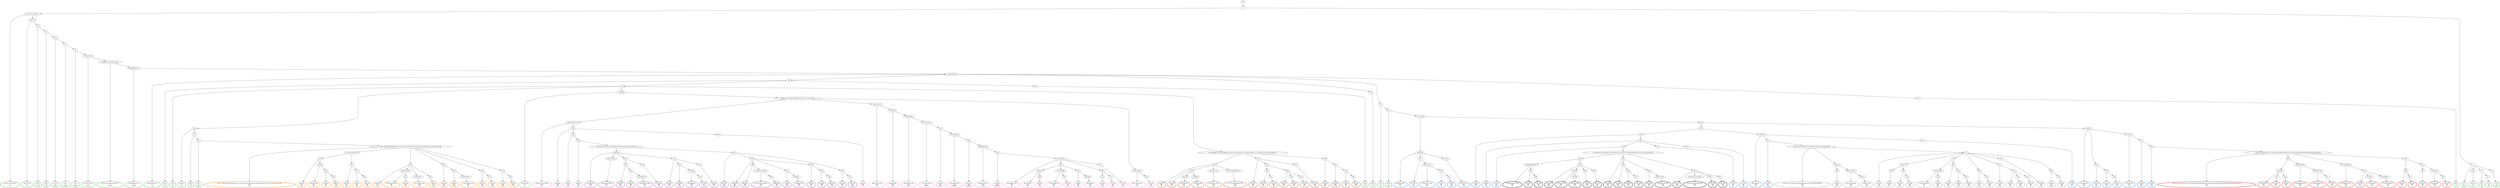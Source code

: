 digraph T {
	{
		rank=same
		397 [penwidth=3,colorscheme=set19,color=3,label="1;2;4;5;7;10;14;15_P\nP\n1.2%"]
		395 [penwidth=3,colorscheme=set19,color=3,label="16;17;18_P\nP\n1.3%"]
		393 [penwidth=3,colorscheme=set19,color=3,label="19_P\nP\n0.24%"]
		391 [penwidth=3,colorscheme=set19,color=3,label="20_P\nP\n1.8%"]
		389 [penwidth=3,colorscheme=set19,color=3,label="21;22_P\nP\n0.36%"]
		387 [penwidth=3,colorscheme=set19,color=3,label="23_P\nP\n0.084%"]
		385 [penwidth=3,colorscheme=set19,color=3,label="24_P\nP\n0.069%"]
		383 [penwidth=3,colorscheme=set19,color=3,label="25;26;27;28_P\nP\n0.019%"]
		381 [penwidth=3,colorscheme=set19,color=3,label="29;30;31;32;33;34;35;36;37_P\nP\n0.017%"]
		379 [penwidth=3,colorscheme=set19,color=3,label="38;39;40;41;42_P\nP\n0.028%"]
		377 [penwidth=3,colorscheme=set19,color=3,label="43;44;45;46;47_P\nP\n5.7%"]
		375 [penwidth=3,colorscheme=set19,color=3,label="48_P\nP\n3.2%"]
		373 [penwidth=3,colorscheme=set19,color=3,label="50_P\nP\n11%"]
		371 [penwidth=3,colorscheme=set19,color=3,label="51;56_P\nP\n3.1%"]
		369 [penwidth=3,colorscheme=set19,color=3,label="63_P\nP\n1.7%"]
		367 [penwidth=3,colorscheme=set19,color=3,label="65_P\nP\n5.6%"]
		365 [penwidth=3,colorscheme=set19,color=3,label="53;55;58_P\nP\n7%"]
		363 [penwidth=3,colorscheme=set19,color=3,label="54_P\nP\n6.7%"]
		361 [penwidth=3,colorscheme=set19,color=3,label="49_P\nP\n5.2%"]
		359 [penwidth=3,colorscheme=set19,color=3,label="52_P\nP\n7.3%"]
		357 [penwidth=3,colorscheme=set19,color=3,label="60_P\nP\n5.8%"]
		355 [penwidth=3,colorscheme=set19,color=3,label="59_P\nP\n5.7%"]
		353 [penwidth=3,colorscheme=set19,color=3,label="3_P\nP\n2.5%"]
		351 [penwidth=3,colorscheme=set19,color=3,label="6;8;11_P\nP\n6.2%"]
		349 [penwidth=3,colorscheme=set19,color=3,label="9_P\nP\n6%"]
		347 [penwidth=3,colorscheme=set19,color=3,label="12_P\nP\n6%"]
		345 [penwidth=3,colorscheme=set19,color=3,label="13_P\nP\n6.2%"]
		342 [penwidth=3,colorscheme=set19,color=2,label="95;99;104_M1\nM1\n4%"]
		340 [penwidth=3,colorscheme=set19,color=2,label="107_M1\nM1\n1.4%"]
		338 [penwidth=3,colorscheme=set19,color=2,label="116;123;127_M1\nM1\n2.6%"]
		336 [penwidth=3,colorscheme=set19,color=2,label="133_M1\nM1\n1%"]
		334 [penwidth=3,colorscheme=set19,color=2,label="141_M1\nM1\n6.8%"]
		332 [penwidth=3,colorscheme=set19,color=2,label="110;115_M1\nM1\n5.2%"]
		328 [penwidth=3,colorscheme=set19,color=2,label="103_M1\nM1\n3.6%"]
		326 [penwidth=3,colorscheme=set19,color=2,label="109_M1\nM1\n5.1%"]
		324 [penwidth=3,colorscheme=set19,color=2,label="114_M1\nM1\n5.3%"]
		322 [penwidth=3,colorscheme=set19,color=2,label="122_M1\nM1\n7%"]
		320 [penwidth=3,colorscheme=set19,color=2,label="131_M1\nM1\n6%"]
		318 [penwidth=3,colorscheme=set19,color=2,label="106;108_M1\nM1\n1.2%"]
		316 [penwidth=3,colorscheme=set19,color=2,label="113_M1\nM1\n7.6%"]
		314 [penwidth=3,colorscheme=set19,color=2,label="121_M1\nM1\n6%"]
		312 [penwidth=3,colorscheme=set19,color=2,label="102;105_M1\nM1\n15%"]
		310 [penwidth=3,colorscheme=set19,color=2,label="120_M1\nM1\n1.8%"]
		308 [penwidth=3,colorscheme=set19,color=2,label="126_M1\nM1\n4.4%"]
		306 [penwidth=3,colorscheme=set19,color=2,label="136_M1\nM1\n7.2%"]
		304 [penwidth=3,colorscheme=set19,color=2,label="125;130_M1\nM1\n2.9%"]
		302 [penwidth=3,colorscheme=set19,color=2,label="135_M1\nM1\n0.78%"]
		300 [penwidth=3,colorscheme=set19,color=2,label="139_M1\nM1\n5.5%"]
		297 [penwidth=3,colorscheme=set19,color=8,label="160;165;174;176_M2\nM2\n2.1%"]
		295 [penwidth=3,colorscheme=set19,color=8,label="180_M2\nM2\n4.4%"]
		293 [penwidth=3,colorscheme=set19,color=8,label="185_M2\nM2\n2.6%"]
		291 [penwidth=3,colorscheme=set19,color=8,label="190_M2\nM2\n5.1%"]
		289 [penwidth=3,colorscheme=set19,color=8,label="189_M2\nM2\n7.7%"]
		287 [penwidth=3,colorscheme=set19,color=8,label="164;170;173_M2\nM2\n9.7%"]
		285 [penwidth=3,colorscheme=set19,color=8,label="184;188_M2\nM2\n4.9%"]
		283 [penwidth=3,colorscheme=set19,color=8,label="196;200;204_M2\nM2\n0.58%"]
		281 [penwidth=3,colorscheme=set19,color=8,label="211;213;220_M2\nM2\n0.094%"]
		279 [penwidth=3,colorscheme=set19,color=8,label="222_M2\nM2\n0.24%"]
		277 [penwidth=3,colorscheme=set19,color=8,label="232;238;243_M2\nM2\n0.00092%"]
		275 [penwidth=3,colorscheme=set19,color=8,label="250_M2\nM2\n0.0092%"]
		273 [penwidth=3,colorscheme=set19,color=8,label="268;293;310_M2\nM2\n0.01%"]
		271 [penwidth=3,colorscheme=set19,color=8,label="322_M2\nM2\n0.0065%"]
		269 [penwidth=3,colorscheme=set19,color=8,label="333;346;347_M2\nM2\n4%"]
		266 [penwidth=3,colorscheme=set19,color=8,label="367;374_M2\nM2\n1.6%"]
		264 [penwidth=3,colorscheme=set19,color=8,label="380_M2\nM2\n5.5%"]
		262 [penwidth=3,colorscheme=set19,color=8,label="373;379;386_M2\nM2\n1.6%"]
		260 [penwidth=3,colorscheme=set19,color=8,label="397_M2\nM2\n5.1%"]
		258 [penwidth=3,colorscheme=set19,color=8,label="378_M2\nM2\n3.9%"]
		256 [penwidth=3,colorscheme=set19,color=8,label="385;390_M2\nM2\n5.8%"]
		253 [penwidth=3,colorscheme=set19,color=8,label="372_M2\nM2\n5.3%"]
		251 [penwidth=3,colorscheme=set19,color=8,label="377_M2\nM2\n10%"]
		249 [penwidth=3,colorscheme=set19,color=8,label="371_M2\nM2\n11%"]
		247 [penwidth=3,colorscheme=set19,color=8,label="169;179;183_M2\nM2\n2.1%"]
		245 [penwidth=3,colorscheme=set19,color=8,label="195_M2\nM2\n6.3%"]
		243 [penwidth=3,colorscheme=set19,color=9,label="149;152;157;163;187;192;199;209;218;221;226;228;234;240_M3\nM3\n1.2%"]
		240 [penwidth=3,colorscheme=set19,color=9,label="285_M3\nM3\n8.2%"]
		238 [penwidth=3,colorscheme=set19,color=9,label="305;313;326_M3\nM3\n3.4%"]
		236 [penwidth=3,colorscheme=set19,color=9,label="349;357_M3\nM3\n5.4%"]
		234 [penwidth=3,colorscheme=set19,color=9,label="251_M3\nM3\n1.2%"]
		231 [penwidth=3,colorscheme=set19,color=9,label="284_M3\nM3\n9.7%"]
		229 [penwidth=3,colorscheme=set19,color=9,label="297_M3\nM3\n1.4%"]
		227 [penwidth=3,colorscheme=set19,color=9,label="312_M3\nM3\n6.3%"]
		224 [penwidth=3,colorscheme=set19,color=9,label="276;283;296_M3\nM3\n1%"]
		222 [penwidth=3,colorscheme=set19,color=9,label="325_M3\nM3\n8.8%"]
		220 [penwidth=3,colorscheme=set19,color=9,label="295_M3\nM3\n4.3%"]
		218 [penwidth=3,colorscheme=set19,color=9,label="304_M3\nM3\n1.4%"]
		216 [penwidth=3,colorscheme=set19,color=9,label="336_M3\nM3\n5.6%"]
		214 [penwidth=3,colorscheme=set19,color=9,label="294_M3\nM3\n2.2%"]
		212 [penwidth=3,colorscheme=set19,color=9,label="324_M3\nM3\n6.8%"]
		210 [penwidth=3,colorscheme=set19,color=9,label="311_M3\nM3\n2.6%"]
		208 [penwidth=3,colorscheme=set19,color=9,label="323_M3\nM3\n1.1%"]
		206 [penwidth=3,colorscheme=set19,color=9,label="335_M3\nM3\n8.4%"]
		204 [penwidth=3,colorscheme=set19,color=9,label="356_M3\nM3\n5%"]
		202 [penwidth=3,colorscheme=set19,color=9,label="334_M3\nM3\n7.8%"]
		200 [penwidth=3,colorscheme=set19,color=9,label="348_M3\nM3\n0.48%"]
		198 [penwidth=3,colorscheme=set19,color=9,label="355_M3\nM3\n7.6%"]
		195 [penwidth=3,colorscheme=set19,color=7,label="246_M4\nM4\n2.4%"]
		193 [penwidth=3,colorscheme=set19,color=7,label="254_M4\nM4\n4.4%"]
		191 [penwidth=3,colorscheme=set19,color=7,label="280;290_M4\nM4\n5.4%"]
		189 [penwidth=3,colorscheme=set19,color=7,label="300;306_M4\nM4\n7.6%"]
		187 [penwidth=3,colorscheme=set19,color=7,label="258;265;272_M4\nM4\n8.4%"]
		185 [penwidth=3,colorscheme=set19,color=7,label="271;279;289;299;316_M4\nM4\n5.8%"]
		183 [penwidth=3,colorscheme=set19,color=7,label="253_M4\nM4\n7.8%"]
		180 [penwidth=3,colorscheme=set19,color=7,label="264_M4\nM4\n12%"]
		178 [penwidth=3,colorscheme=set19,color=7,label="315_M4\nM4\n5.8%"]
		176 [penwidth=3,colorscheme=set19,color=7,label="288_M4\nM4\n4.5%"]
		174 [penwidth=3,colorscheme=set19,color=7,label="298_M4\nM4\n8.1%"]
		172 [penwidth=3,colorscheme=set19,color=7,label="314_M4\nM4\n6.1%"]
		170 [penwidth=3,colorscheme=set19,color=7,label="287_M4\nM4\n5.2%"]
		168 [penwidth=3,colorscheme=set19,color=7,label="256_M4\nM4\n3.9%"]
		166 [penwidth=3,colorscheme=set19,color=7,label="263_M4\nM4\n0.51%"]
		164 [penwidth=3,colorscheme=set19,color=7,label="278_M4\nM4\n5%"]
		162 [penwidth=3,colorscheme=set19,color=7,label="286_M4\nM4\n6.8%"]
		160 [penwidth=3,colorscheme=set19,color=5,label="68;71;73;81;84;87;89;92;93;101;112;118;124;128;143;146;155;161;202;206;215;227;235;242;247;266_M5\nM5\n3.3%"]
		157 [penwidth=3,colorscheme=set19,color=5,label="329_M5\nM5\n5.1%"]
		155 [penwidth=3,colorscheme=set19,color=5,label="343;353_M5\nM5\n3.1%"]
		153 [penwidth=3,colorscheme=set19,color=5,label="360_M5\nM5\n5%"]
		151 [penwidth=3,colorscheme=set19,color=5,label="368_M5\nM5\n6.8%"]
		149 [penwidth=3,colorscheme=set19,color=5,label="342_M5\nM5\n4.3%"]
		147 [penwidth=3,colorscheme=set19,color=5,label="352_M5\nM5\n2.3%"]
		145 [penwidth=3,colorscheme=set19,color=5,label="363_M5\nM5\n5.5%"]
		143 [penwidth=3,colorscheme=set19,color=5,label="281_M5\nM5\n2.5%"]
		141 [penwidth=3,colorscheme=set19,color=5,label="308;318;328_M5\nM5\n3%"]
		139 [penwidth=3,colorscheme=set19,color=5,label="341_M5\nM5\n5.7%"]
		137 [penwidth=3,colorscheme=set19,color=5,label="327;340;351_M5\nM5\n8.6%"]
		135 [penwidth=3,colorscheme=set19,color=5,label="339_M5\nM5\n6.9%"]
		133 [penwidth=3,colorscheme=set19,color=5,label="301_M5\nM5\n0.73%"]
		131 [penwidth=3,colorscheme=set19,color=5,label="338_M5\nM5\n0.54%"]
		129 [penwidth=3,colorscheme=set19,color=5,label="350;359;362_M5\nM5\n10%"]
		127 [penwidth=3,colorscheme=set19,color=5,label="307_M5\nM5\n1.4%"]
		125 [penwidth=3,colorscheme=set19,color=5,label="337_M5\nM5\n8.2%"]
		123 [penwidth=3,colorscheme=set19,color=5,label="317_M5\nM5\n8.6%"]
		121 [penwidth=3,colorscheme=set19,color=5,label="358_M5\nM5\n8.7%"]
		118 [penwidth=3,colorscheme=set19,color=4,label="381;399_M6\nM6\n4.9%"]
		116 [penwidth=3,colorscheme=set19,color=4,label="402;410;420_M6\nM6\n6.1%"]
		113 [penwidth=3,colorscheme=set19,color=4,label="419_M6\nM6\n0.97%"]
		111 [penwidth=3,colorscheme=set19,color=4,label="440_M6\nM6\n2.8%"]
		109 [penwidth=3,colorscheme=set19,color=4,label="453;460;470_M6\nM6\n6%"]
		107 [penwidth=3,colorscheme=set19,color=4,label="428_M6\nM6\n7.6%"]
		105 [penwidth=3,colorscheme=set19,color=4,label="418_M6\nM6\n3.1%"]
		103 [penwidth=3,colorscheme=set19,color=4,label="439_M6\nM6\n4.9%"]
		101 [penwidth=3,colorscheme=set19,color=4,label="452;469_M6\nM6\n0.6%"]
		99 [penwidth=3,colorscheme=set19,color=4,label="473_M6\nM6\n5.1%"]
		97 [penwidth=3,colorscheme=set19,color=4,label="451_M6\nM6\n6.1%"]
		95 [penwidth=3,colorscheme=set19,color=4,label="387_M6\nM6\n0.94%"]
		93 [penwidth=3,colorscheme=set19,color=4,label="398_M6\nM6\n0.94%"]
		91 [penwidth=3,colorscheme=set19,color=4,label="408_M6\nM6\n3.3%"]
		89 [penwidth=3,colorscheme=set19,color=4,label="417;427;450;459_M6\nM6\n4.5%"]
		87 [penwidth=3,colorscheme=set19,color=4,label="468_M6\nM6\n5.8%"]
		85 [penwidth=3,colorscheme=set19,color=4,label="426_M6\nM6\n4.1%"]
		83 [penwidth=3,colorscheme=set19,color=4,label="449;467_M6\nM6\n8.4%"]
		81 [penwidth=3,colorscheme=set19,color=4,label="438_M6\nM6\n3%"]
		79 [penwidth=3,colorscheme=set19,color=4,label="458_M6\nM6\n2.5%"]
		77 [penwidth=3,colorscheme=set19,color=4,label="466_M6\nM6\n5.4%"]
		75 [penwidth=3,colorscheme=set19,color=4,label="407_M6\nM6\n4.3%"]
		73 [penwidth=3,colorscheme=set19,color=4,label="437_M6\nM6\n8.6%"]
		71 [penwidth=3,colorscheme=set19,color=1,label="148;151;158;162;167;175;178;181;194;198;203;208;217;225;236;248;259;282;292;309;320;330;344;354;364_M7\nM7\n12%"]
		68 [penwidth=3,colorscheme=set19,color=1,label="376;394_M7\nM7\n4.4%"]
		66 [penwidth=3,colorscheme=set19,color=1,label="413_M7\nM7\n14%"]
		64 [penwidth=3,colorscheme=set19,color=1,label="424_M7\nM7\n7.2%"]
		62 [penwidth=3,colorscheme=set19,color=1,label="383;388;393_M7\nM7\n7.4%"]
		60 [penwidth=3,colorscheme=set19,color=1,label="404;423;431_M7\nM7\n4%"]
		58 [penwidth=3,colorscheme=set19,color=1,label="471_M7\nM7\n5.3%"]
		56 [penwidth=3,colorscheme=set19,color=1,label="375;382;392_M7\nM7\n4.4%"]
		54 [penwidth=3,colorscheme=set19,color=1,label="403_M7\nM7\n2.2%"]
		52 [penwidth=3,colorscheme=set19,color=1,label="412;430_M7\nM7\n6.7%"]
		50 [penwidth=3,colorscheme=set19,color=1,label="422;429;442_M7\nM7\n5.4%"]
		47 [penwidth=3,colorscheme=set19,color=1,label="400_M7\nM7\n7%"]
		45 [penwidth=3,colorscheme=set19,color=1,label="462_M7\nM7\n5%"]
		42 [penwidth=3,colorscheme=set19,color=1,label="421_M7\nM7\n5.4%"]
		40 [penwidth=3,colorscheme=set19,color=1,label="441;454_M7\nM7\n3.3%"]
		38 [penwidth=3,colorscheme=set19,color=1,label="461_M7\nM7\n6.1%"]
		34 [penwidth=3,colorscheme=set19,color=10,label="389;396;406;416_M8\nM8\n5%"]
		32 [penwidth=3,colorscheme=set19,color=10,label="436_M8\nM8\n3%"]
		30 [penwidth=3,colorscheme=set19,color=10,label="448_M8\nM8\n5.1%"]
		28 [penwidth=3,colorscheme=set19,color=10,label="405_M8\nM8\n0.38%"]
		26 [penwidth=3,colorscheme=set19,color=10,label="415;435_M8\nM8\n0.7%"]
		24 [penwidth=3,colorscheme=set19,color=10,label="447;465_M8\nM8\n5.4%"]
		22 [penwidth=3,colorscheme=set19,color=10,label="434_M8\nM8\n5.3%"]
		20 [penwidth=3,colorscheme=set19,color=10,label="464_M8\nM8\n6.1%"]
		18 [penwidth=3,colorscheme=set19,color=10,label="395_M8\nM8\n12%"]
		16 [penwidth=3,colorscheme=set19,color=10,label="433_M8\nM8\n8.9%"]
		14 [penwidth=3,colorscheme=set19,color=10,label="446_M8\nM8\n5.1%"]
		12 [penwidth=3,colorscheme=set19,color=10,label="457_M8\nM8\n7.3%"]
		10 [penwidth=3,colorscheme=set19,color=10,label="445_M8\nM8\n7.4%"]
		8 [penwidth=3,colorscheme=set19,color=10,label="463;472;474_M8\nM8\n5.1%"]
		6 [penwidth=3,colorscheme=set19,color=10,label="401_M8\nM8\n4.3%"]
		4 [penwidth=3,colorscheme=set19,color=10,label="414;425;432;444;456_M8\nM8\n7.7%"]
		2 [penwidth=3,colorscheme=set19,color=10,label="443_M8\nM8\n5.9%"]
		0 [penwidth=3,colorscheme=set19,color=10,label="455_M8\nM8\n5.5%"]
	}
	400 [label="GL"]
	399 [label="0"]
	398 [label="1;2;4;5;7;10;14;15"]
	396 [label="16;17;18"]
	394 [label="19"]
	392 [label="20"]
	390 [label="21;22"]
	388 [label="23"]
	386 [label="24"]
	384 [label="25;26;27;28"]
	382 [label="29;30;31;32;33;34;35;36;37"]
	380 [label="38;39;40;41;42"]
	378 [label="43;44;45;46;47"]
	376 [label="48"]
	374 [label="50"]
	372 [label="51;56"]
	370 [label="63"]
	368 [label="65"]
	366 [label="53;55;58"]
	364 [label="54"]
	362 [label="49"]
	360 [label="52"]
	358 [label="60"]
	356 [label="59"]
	354 [label="3"]
	352 [label="6;8;11"]
	350 [label="9"]
	348 [label="12"]
	346 [label="13"]
	344 [label="72;74;79;85"]
	343 [label="95;99;104"]
	341 [label="107"]
	339 [label="116;123;127"]
	337 [label="133"]
	335 [label="141"]
	333 [label="110;115"]
	331 [label="96"]
	330 [label="98"]
	329 [label="103"]
	327 [label="109"]
	325 [label="114"]
	323 [label="122"]
	321 [label="131"]
	319 [label="106;108"]
	317 [label="113"]
	315 [label="121"]
	313 [label="102;105"]
	311 [label="120"]
	309 [label="126"]
	307 [label="136"]
	305 [label="125;130"]
	303 [label="135"]
	301 [label="139"]
	299 [label="62;64;67;70;75;78;83;86;88;91;100;111;117;137;145;154"]
	298 [label="160;165;174;176"]
	296 [label="180"]
	294 [label="185"]
	292 [label="190"]
	290 [label="189"]
	288 [label="164;170;173"]
	286 [label="184;188"]
	284 [label="196;200;204"]
	282 [label="211;213;220"]
	280 [label="222"]
	278 [label="232;238;243"]
	276 [label="250"]
	274 [label="268;293;310"]
	272 [label="322"]
	270 [label="333;346;347"]
	268 [label="361"]
	267 [label="367;374"]
	265 [label="380"]
	263 [label="373;379;386"]
	261 [label="397"]
	259 [label="378"]
	257 [label="385;390"]
	255 [label="366"]
	254 [label="372"]
	252 [label="377"]
	250 [label="371"]
	248 [label="169;179;183"]
	246 [label="195"]
	244 [label="149;152;157;163;187;192;199;209;218;221;226;228;234;240"]
	242 [label="245;252"]
	241 [label="285"]
	239 [label="305;313;326"]
	237 [label="349;357"]
	235 [label="251"]
	233 [label="262;277"]
	232 [label="284"]
	230 [label="297"]
	228 [label="312"]
	226 [label="270"]
	225 [label="276;283;296"]
	223 [label="325"]
	221 [label="295"]
	219 [label="304"]
	217 [label="336"]
	215 [label="294"]
	213 [label="324"]
	211 [label="311"]
	209 [label="323"]
	207 [label="335"]
	205 [label="356"]
	203 [label="334"]
	201 [label="348"]
	199 [label="355"]
	197 [label="57;61;66;69;76;77;80;82;90;94;97;119;129;134;138;142;147;150;156;166;171;177;186;191;207;216;224;230;241"]
	196 [label="246"]
	194 [label="254"]
	192 [label="280;290"]
	190 [label="300;306"]
	188 [label="258;265;272"]
	186 [label="271;279;289;299;316"]
	184 [label="253"]
	182 [label="257"]
	181 [label="264"]
	179 [label="315"]
	177 [label="288"]
	175 [label="298"]
	173 [label="314"]
	171 [label="287"]
	169 [label="256"]
	167 [label="263"]
	165 [label="278"]
	163 [label="286"]
	161 [label="68;71;73;81;84;87;89;92;93;101;112;118;124;128;143;146;155;161;202;206;215;227;235;242;247;266"]
	159 [label="273;291;302;319"]
	158 [label="329"]
	156 [label="343;353"]
	154 [label="360"]
	152 [label="368"]
	150 [label="342"]
	148 [label="352"]
	146 [label="363"]
	144 [label="281"]
	142 [label="308;318;328"]
	140 [label="341"]
	138 [label="327;340;351"]
	136 [label="339"]
	134 [label="301"]
	132 [label="338"]
	130 [label="350;359;362"]
	128 [label="307"]
	126 [label="337"]
	124 [label="317"]
	122 [label="358"]
	120 [label="197;201;205;212;214;223;229;233;239;244;261;269;275;303;332"]
	119 [label="381;399"]
	117 [label="402;410;420"]
	115 [label="409"]
	114 [label="419"]
	112 [label="440"]
	110 [label="453;460;470"]
	108 [label="428"]
	106 [label="418"]
	104 [label="439"]
	102 [label="452;469"]
	100 [label="473"]
	98 [label="451"]
	96 [label="387"]
	94 [label="398"]
	92 [label="408"]
	90 [label="417;427;450;459"]
	88 [label="468"]
	86 [label="426"]
	84 [label="449;467"]
	82 [label="438"]
	80 [label="458"]
	78 [label="466"]
	76 [label="407"]
	74 [label="437"]
	72 [label="148;151;158;162;167;175;178;181;194;198;203;208;217;225;236;248;259;282;292;309;320;330;344;354;364"]
	70 [label="369"]
	69 [label="376;394"]
	67 [label="413"]
	65 [label="424"]
	63 [label="383;388;393"]
	61 [label="404;423;431"]
	59 [label="471"]
	57 [label="375;382;392"]
	55 [label="403"]
	53 [label="412;430"]
	51 [label="422;429;442"]
	49 [label="391"]
	48 [label="400"]
	46 [label="462"]
	44 [label="411"]
	43 [label="421"]
	41 [label="441;454"]
	39 [label="461"]
	37 [label="132;140;144;153;159;168;172;182;193;210;219;231;237;249;255;260;267;274;321;331;345;365;370"]
	36 [label="384"]
	35 [label="389;396;406;416"]
	33 [label="436"]
	31 [label="448"]
	29 [label="405"]
	27 [label="415;435"]
	25 [label="447;465"]
	23 [label="434"]
	21 [label="464"]
	19 [label="395"]
	17 [label="433"]
	15 [label="446"]
	13 [label="457"]
	11 [label="445"]
	9 [label="463;472;474"]
	7 [label="401"]
	5 [label="414;425;432;444;456"]
	3 [label="443"]
	1 [label="455"]
	400 -> 399
	399 -> 398
	399 -> 354
	398 -> 397
	398 -> 396
	396 -> 395
	396 -> 394
	394 -> 393
	394 -> 392
	392 -> 391
	392 -> 390
	390 -> 389
	390 -> 388
	388 -> 387
	388 -> 386
	386 -> 385
	386 -> 384
	384 -> 383
	384 -> 382
	382 -> 381
	382 -> 380
	380 -> 379
	380 -> 378
	378 -> 377
	378 -> 376
	378 -> 362
	378 -> 360
	378 -> 356
	376 -> 375
	376 -> 374
	376 -> 364
	374 -> 373
	374 -> 372
	374 -> 366
	374 -> 197
	372 -> 371
	372 -> 370
	370 -> 369
	370 -> 368
	368 -> 367
	368 -> 161
	366 -> 365
	366 -> 299
	364 -> 363
	362 -> 361
	360 -> 359
	360 -> 358
	358 -> 357
	358 -> 344
	356 -> 355
	354 -> 353
	354 -> 352
	354 -> 350
	354 -> 346
	352 -> 351
	350 -> 349
	350 -> 348
	348 -> 347
	346 -> 345
	344 -> 343
	344 -> 331
	343 -> 342
	343 -> 341
	343 -> 333
	341 -> 340
	341 -> 339
	339 -> 338
	339 -> 337
	337 -> 336
	337 -> 335
	335 -> 334
	333 -> 332
	331 -> 330
	331 -> 313
	330 -> 329
	330 -> 319
	329 -> 328
	329 -> 327
	327 -> 326
	327 -> 325
	327 -> 323
	327 -> 321
	325 -> 324
	325 -> 37
	323 -> 322
	321 -> 320
	319 -> 318
	319 -> 317
	319 -> 315
	317 -> 316
	317 -> 244
	315 -> 314
	313 -> 312
	313 -> 311
	313 -> 305
	311 -> 310
	311 -> 309
	309 -> 308
	309 -> 307
	307 -> 306
	305 -> 304
	305 -> 303
	303 -> 302
	303 -> 301
	301 -> 300
	301 -> 72
	299 -> 298
	299 -> 288
	299 -> 248
	298 -> 297
	298 -> 296
	296 -> 295
	296 -> 294
	296 -> 290
	294 -> 293
	294 -> 292
	292 -> 291
	292 -> 120
	290 -> 289
	288 -> 287
	288 -> 286
	286 -> 285
	286 -> 284
	284 -> 283
	284 -> 282
	282 -> 281
	282 -> 280
	280 -> 279
	280 -> 278
	278 -> 277
	278 -> 276
	276 -> 275
	276 -> 274
	274 -> 273
	274 -> 272
	272 -> 271
	272 -> 270
	270 -> 269
	270 -> 268
	270 -> 255
	270 -> 250
	268 -> 267
	268 -> 263
	268 -> 259
	267 -> 266
	267 -> 265
	265 -> 264
	263 -> 262
	263 -> 261
	261 -> 260
	259 -> 258
	259 -> 257
	257 -> 256
	255 -> 254
	255 -> 252
	254 -> 253
	252 -> 251
	250 -> 249
	248 -> 247
	248 -> 246
	246 -> 245
	244 -> 243
	244 -> 242
	244 -> 235
	242 -> 241
	242 -> 239
	241 -> 240
	239 -> 238
	239 -> 237
	237 -> 236
	235 -> 234
	235 -> 233
	235 -> 226
	235 -> 215
	235 -> 211
	235 -> 203
	235 -> 201
	233 -> 232
	233 -> 230
	232 -> 231
	230 -> 229
	230 -> 228
	228 -> 227
	226 -> 225
	226 -> 221
	225 -> 224
	225 -> 223
	223 -> 222
	221 -> 220
	221 -> 219
	219 -> 218
	219 -> 217
	217 -> 216
	215 -> 214
	215 -> 213
	213 -> 212
	211 -> 210
	211 -> 209
	209 -> 208
	209 -> 207
	209 -> 205
	207 -> 206
	205 -> 204
	203 -> 202
	201 -> 200
	201 -> 199
	199 -> 198
	197 -> 196
	197 -> 184
	197 -> 169
	196 -> 195
	196 -> 194
	196 -> 188
	196 -> 186
	194 -> 193
	194 -> 192
	194 -> 190
	192 -> 191
	190 -> 189
	188 -> 187
	186 -> 185
	184 -> 183
	184 -> 182
	184 -> 171
	182 -> 181
	182 -> 177
	181 -> 180
	181 -> 179
	179 -> 178
	177 -> 176
	177 -> 175
	177 -> 173
	175 -> 174
	173 -> 172
	171 -> 170
	169 -> 168
	169 -> 167
	167 -> 166
	167 -> 165
	165 -> 164
	165 -> 163
	163 -> 162
	161 -> 160
	161 -> 159
	161 -> 144
	161 -> 134
	161 -> 128
	161 -> 124
	159 -> 158
	159 -> 150
	158 -> 157
	158 -> 156
	156 -> 155
	156 -> 154
	154 -> 153
	154 -> 152
	152 -> 151
	150 -> 149
	150 -> 148
	148 -> 147
	148 -> 146
	146 -> 145
	144 -> 143
	144 -> 142
	144 -> 138
	144 -> 136
	142 -> 141
	142 -> 140
	140 -> 139
	138 -> 137
	136 -> 135
	134 -> 133
	134 -> 132
	132 -> 131
	132 -> 130
	130 -> 129
	128 -> 127
	128 -> 126
	126 -> 125
	124 -> 123
	124 -> 122
	122 -> 121
	120 -> 119
	120 -> 96
	119 -> 118
	119 -> 117
	119 -> 115
	119 -> 106
	117 -> 116
	115 -> 114
	115 -> 108
	114 -> 113
	114 -> 112
	112 -> 111
	112 -> 110
	110 -> 109
	108 -> 107
	106 -> 105
	106 -> 104
	106 -> 98
	104 -> 103
	104 -> 102
	102 -> 101
	102 -> 100
	100 -> 99
	98 -> 97
	96 -> 95
	96 -> 94
	96 -> 76
	94 -> 93
	94 -> 92
	94 -> 86
	94 -> 82
	92 -> 91
	92 -> 90
	90 -> 89
	90 -> 88
	88 -> 87
	86 -> 85
	86 -> 84
	84 -> 83
	82 -> 81
	82 -> 80
	80 -> 79
	80 -> 78
	78 -> 77
	76 -> 75
	76 -> 74
	74 -> 73
	72 -> 71
	72 -> 70
	72 -> 57
	72 -> 49
	70 -> 69
	70 -> 63
	69 -> 68
	69 -> 67
	69 -> 65
	67 -> 66
	65 -> 64
	63 -> 62
	63 -> 61
	61 -> 60
	61 -> 59
	59 -> 58
	57 -> 56
	57 -> 55
	55 -> 54
	55 -> 53
	55 -> 51
	53 -> 52
	51 -> 50
	49 -> 48
	49 -> 44
	48 -> 47
	48 -> 46
	46 -> 45
	44 -> 43
	44 -> 41
	43 -> 42
	41 -> 40
	41 -> 39
	39 -> 38
	37 -> 36
	37 -> 19
	37 -> 7
	36 -> 35
	36 -> 29
	35 -> 34
	35 -> 33
	33 -> 32
	33 -> 31
	31 -> 30
	29 -> 28
	29 -> 27
	29 -> 23
	29 -> 21
	27 -> 26
	27 -> 25
	25 -> 24
	23 -> 22
	21 -> 20
	19 -> 18
	19 -> 17
	19 -> 11
	17 -> 16
	17 -> 15
	15 -> 14
	15 -> 13
	13 -> 12
	11 -> 10
	11 -> 9
	9 -> 8
	7 -> 6
	7 -> 5
	7 -> 3
	7 -> 1
	5 -> 4
	3 -> 2
	1 -> 0
}
